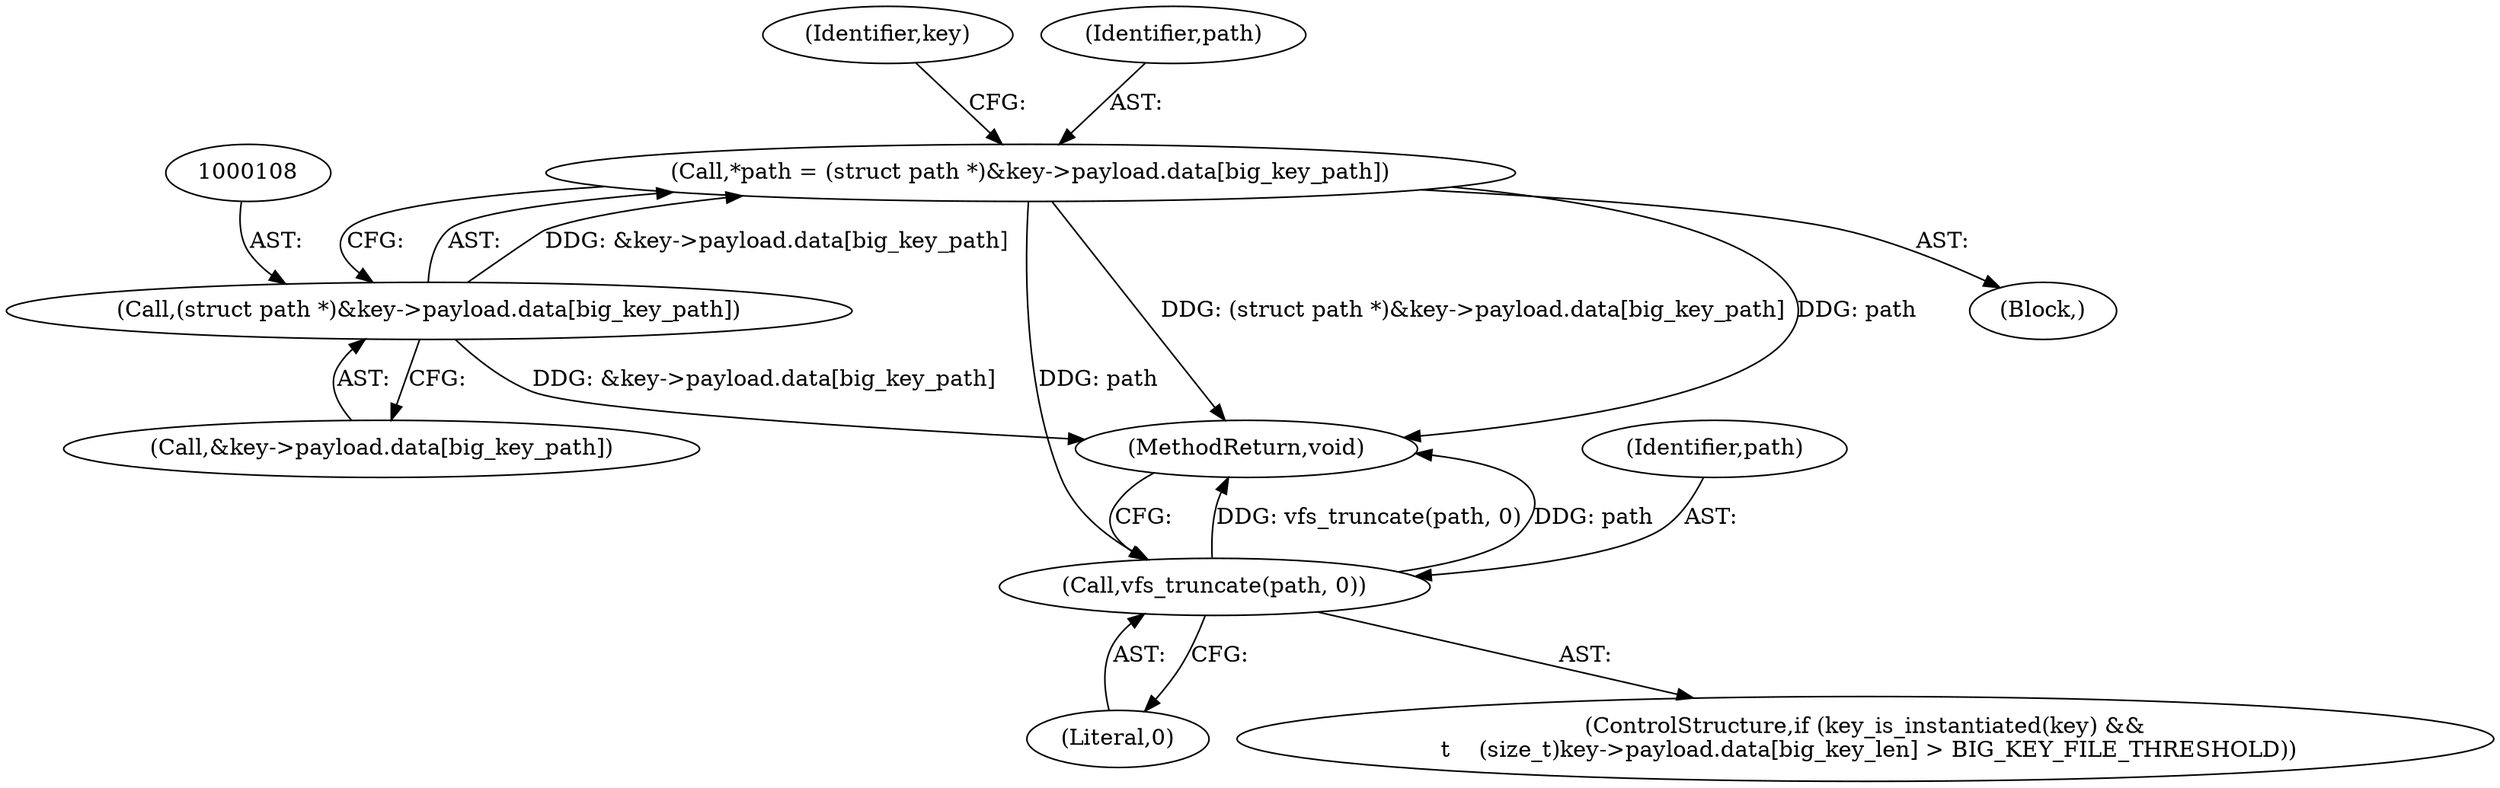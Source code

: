digraph "0_linux_363b02dab09b3226f3bd1420dad9c72b79a42a76_1@pointer" {
"1000105" [label="(Call,*path = (struct path *)&key->payload.data[big_key_path])"];
"1000107" [label="(Call,(struct path *)&key->payload.data[big_key_path])"];
"1000135" [label="(Call,vfs_truncate(path, 0))"];
"1000107" [label="(Call,(struct path *)&key->payload.data[big_key_path])"];
"1000137" [label="(Literal,0)"];
"1000120" [label="(ControlStructure,if (key_is_instantiated(key) &&\n \t    (size_t)key->payload.data[big_key_len] > BIG_KEY_FILE_THRESHOLD))"];
"1000136" [label="(Identifier,path)"];
"1000109" [label="(Call,&key->payload.data[big_key_path])"];
"1000103" [label="(Block,)"];
"1000138" [label="(MethodReturn,void)"];
"1000118" [label="(Identifier,key)"];
"1000106" [label="(Identifier,path)"];
"1000135" [label="(Call,vfs_truncate(path, 0))"];
"1000105" [label="(Call,*path = (struct path *)&key->payload.data[big_key_path])"];
"1000105" -> "1000103"  [label="AST: "];
"1000105" -> "1000107"  [label="CFG: "];
"1000106" -> "1000105"  [label="AST: "];
"1000107" -> "1000105"  [label="AST: "];
"1000118" -> "1000105"  [label="CFG: "];
"1000105" -> "1000138"  [label="DDG: (struct path *)&key->payload.data[big_key_path]"];
"1000105" -> "1000138"  [label="DDG: path"];
"1000107" -> "1000105"  [label="DDG: &key->payload.data[big_key_path]"];
"1000105" -> "1000135"  [label="DDG: path"];
"1000107" -> "1000109"  [label="CFG: "];
"1000108" -> "1000107"  [label="AST: "];
"1000109" -> "1000107"  [label="AST: "];
"1000107" -> "1000138"  [label="DDG: &key->payload.data[big_key_path]"];
"1000135" -> "1000120"  [label="AST: "];
"1000135" -> "1000137"  [label="CFG: "];
"1000136" -> "1000135"  [label="AST: "];
"1000137" -> "1000135"  [label="AST: "];
"1000138" -> "1000135"  [label="CFG: "];
"1000135" -> "1000138"  [label="DDG: vfs_truncate(path, 0)"];
"1000135" -> "1000138"  [label="DDG: path"];
}
